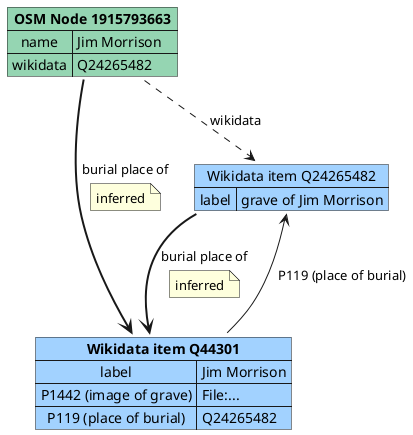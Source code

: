 @startuml osm_wikidata_reverse

map "**Wikidata item Q44301**" as wikia #a2d2ff {
  label => Jim Morrison
  P1442 (image of grave) => File:...
  P119 (place of burial) => Q24265482
}

map "Wikidata item Q24265482" as wikid #a2d2ff {
  label => grave of Jim Morrison
}

map "**OSM Node 1915793663**" as osmd #95d5b2 {
  name => Jim Morrison
  wikidata => Q24265482
}

wikid -[bold]-> wikia : burial place of
note on link: inferred
wikid <-- wikia : P119 (place of burial)
osmd ..> wikid : wikidata
osmd -[bold]-> wikia : burial place of
note on link: inferred

@enduml